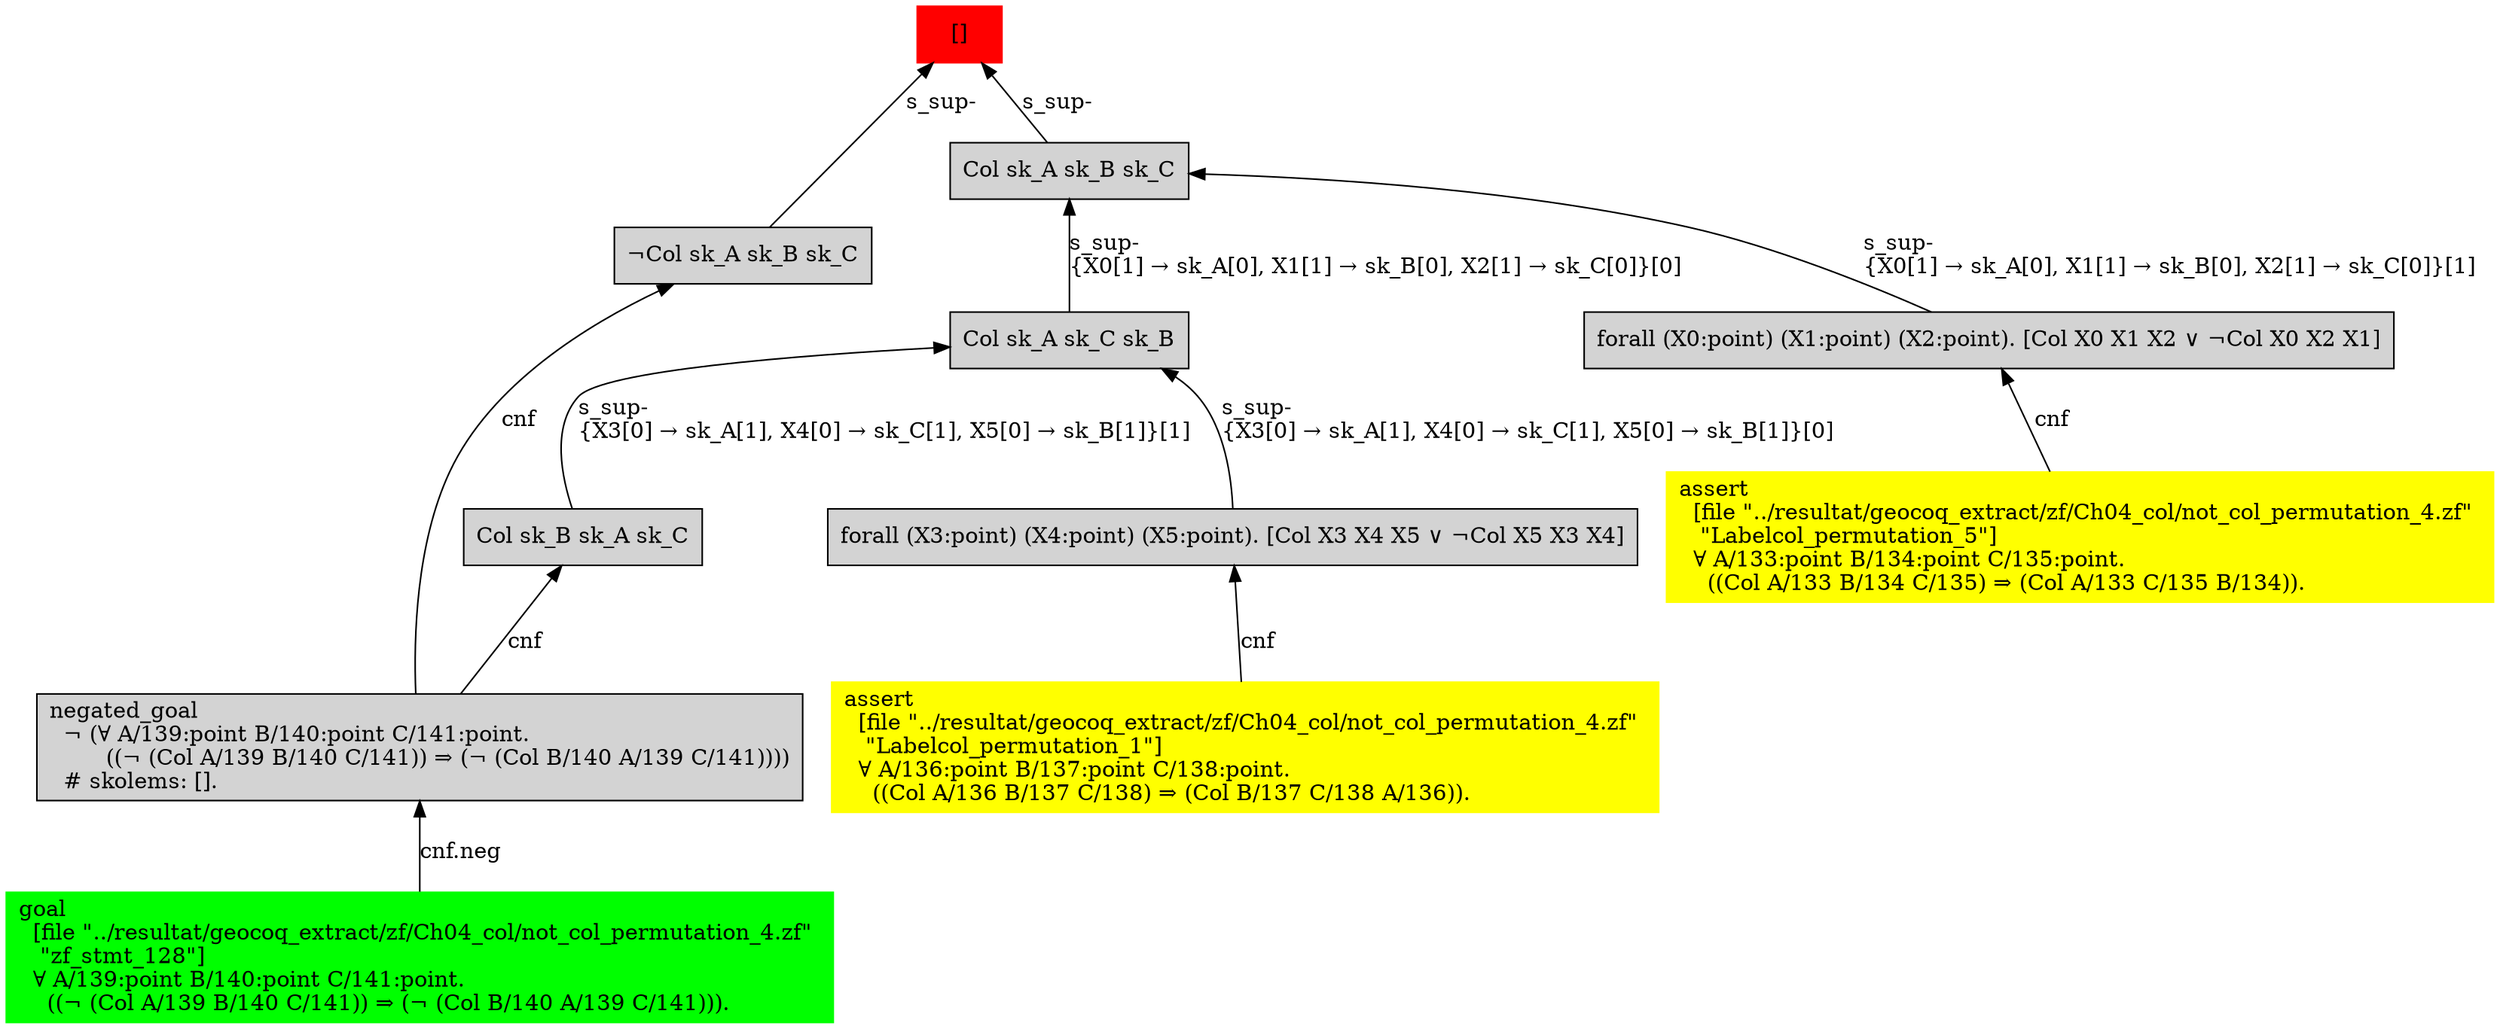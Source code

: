 digraph "unsat_graph" {
  vertex_0 [color=red, label="[]", shape=box, style=filled];
  vertex_0 -> vertex_1 [label="s_sup-\l", dir="back"];
  vertex_1 [shape=box, label="¬Col sk_A sk_B sk_C\l", style=filled];
  vertex_1 -> vertex_2 [label="cnf", dir="back"];
  vertex_2 [shape=box, label="negated_goal\l  ¬ (∀ A/139:point B/140:point C/141:point.\l        ((¬ (Col A/139 B/140 C/141)) ⇒ (¬ (Col B/140 A/139 C/141))))\l  # skolems: [].\l", style=filled];
  vertex_2 -> vertex_3 [label="cnf.neg", dir="back"];
  vertex_3 [color=green, shape=box, label="goal\l  [file \"../resultat/geocoq_extract/zf/Ch04_col/not_col_permutation_4.zf\" \l   \"zf_stmt_128\"]\l  ∀ A/139:point B/140:point C/141:point.\l    ((¬ (Col A/139 B/140 C/141)) ⇒ (¬ (Col B/140 A/139 C/141))).\l", style=filled];
  vertex_0 -> vertex_4 [label="s_sup-\l", dir="back"];
  vertex_4 [shape=box, label="Col sk_A sk_B sk_C\l", style=filled];
  vertex_4 -> vertex_5 [label="s_sup-\l\{X0[1] → sk_A[0], X1[1] → sk_B[0], X2[1] → sk_C[0]\}[1]\l", dir="back"];
  vertex_5 [shape=box, label="forall (X0:point) (X1:point) (X2:point). [Col X0 X1 X2 ∨ ¬Col X0 X2 X1]\l", style=filled];
  vertex_5 -> vertex_6 [label="cnf", dir="back"];
  vertex_6 [color=yellow, shape=box, label="assert\l  [file \"../resultat/geocoq_extract/zf/Ch04_col/not_col_permutation_4.zf\" \l   \"Labelcol_permutation_5\"]\l  ∀ A/133:point B/134:point C/135:point.\l    ((Col A/133 B/134 C/135) ⇒ (Col A/133 C/135 B/134)).\l", style=filled];
  vertex_4 -> vertex_7 [label="s_sup-\l\{X0[1] → sk_A[0], X1[1] → sk_B[0], X2[1] → sk_C[0]\}[0]\l", dir="back"];
  vertex_7 [shape=box, label="Col sk_A sk_C sk_B\l", style=filled];
  vertex_7 -> vertex_8 [label="s_sup-\l\{X3[0] → sk_A[1], X4[0] → sk_C[1], X5[0] → sk_B[1]\}[0]\l", dir="back"];
  vertex_8 [shape=box, label="forall (X3:point) (X4:point) (X5:point). [Col X3 X4 X5 ∨ ¬Col X5 X3 X4]\l", style=filled];
  vertex_8 -> vertex_9 [label="cnf", dir="back"];
  vertex_9 [color=yellow, shape=box, label="assert\l  [file \"../resultat/geocoq_extract/zf/Ch04_col/not_col_permutation_4.zf\" \l   \"Labelcol_permutation_1\"]\l  ∀ A/136:point B/137:point C/138:point.\l    ((Col A/136 B/137 C/138) ⇒ (Col B/137 C/138 A/136)).\l", style=filled];
  vertex_7 -> vertex_10 [label="s_sup-\l\{X3[0] → sk_A[1], X4[0] → sk_C[1], X5[0] → sk_B[1]\}[1]\l", dir="back"];
  vertex_10 [shape=box, label="Col sk_B sk_A sk_C\l", style=filled];
  vertex_10 -> vertex_2 [label="cnf", dir="back"];
  }



